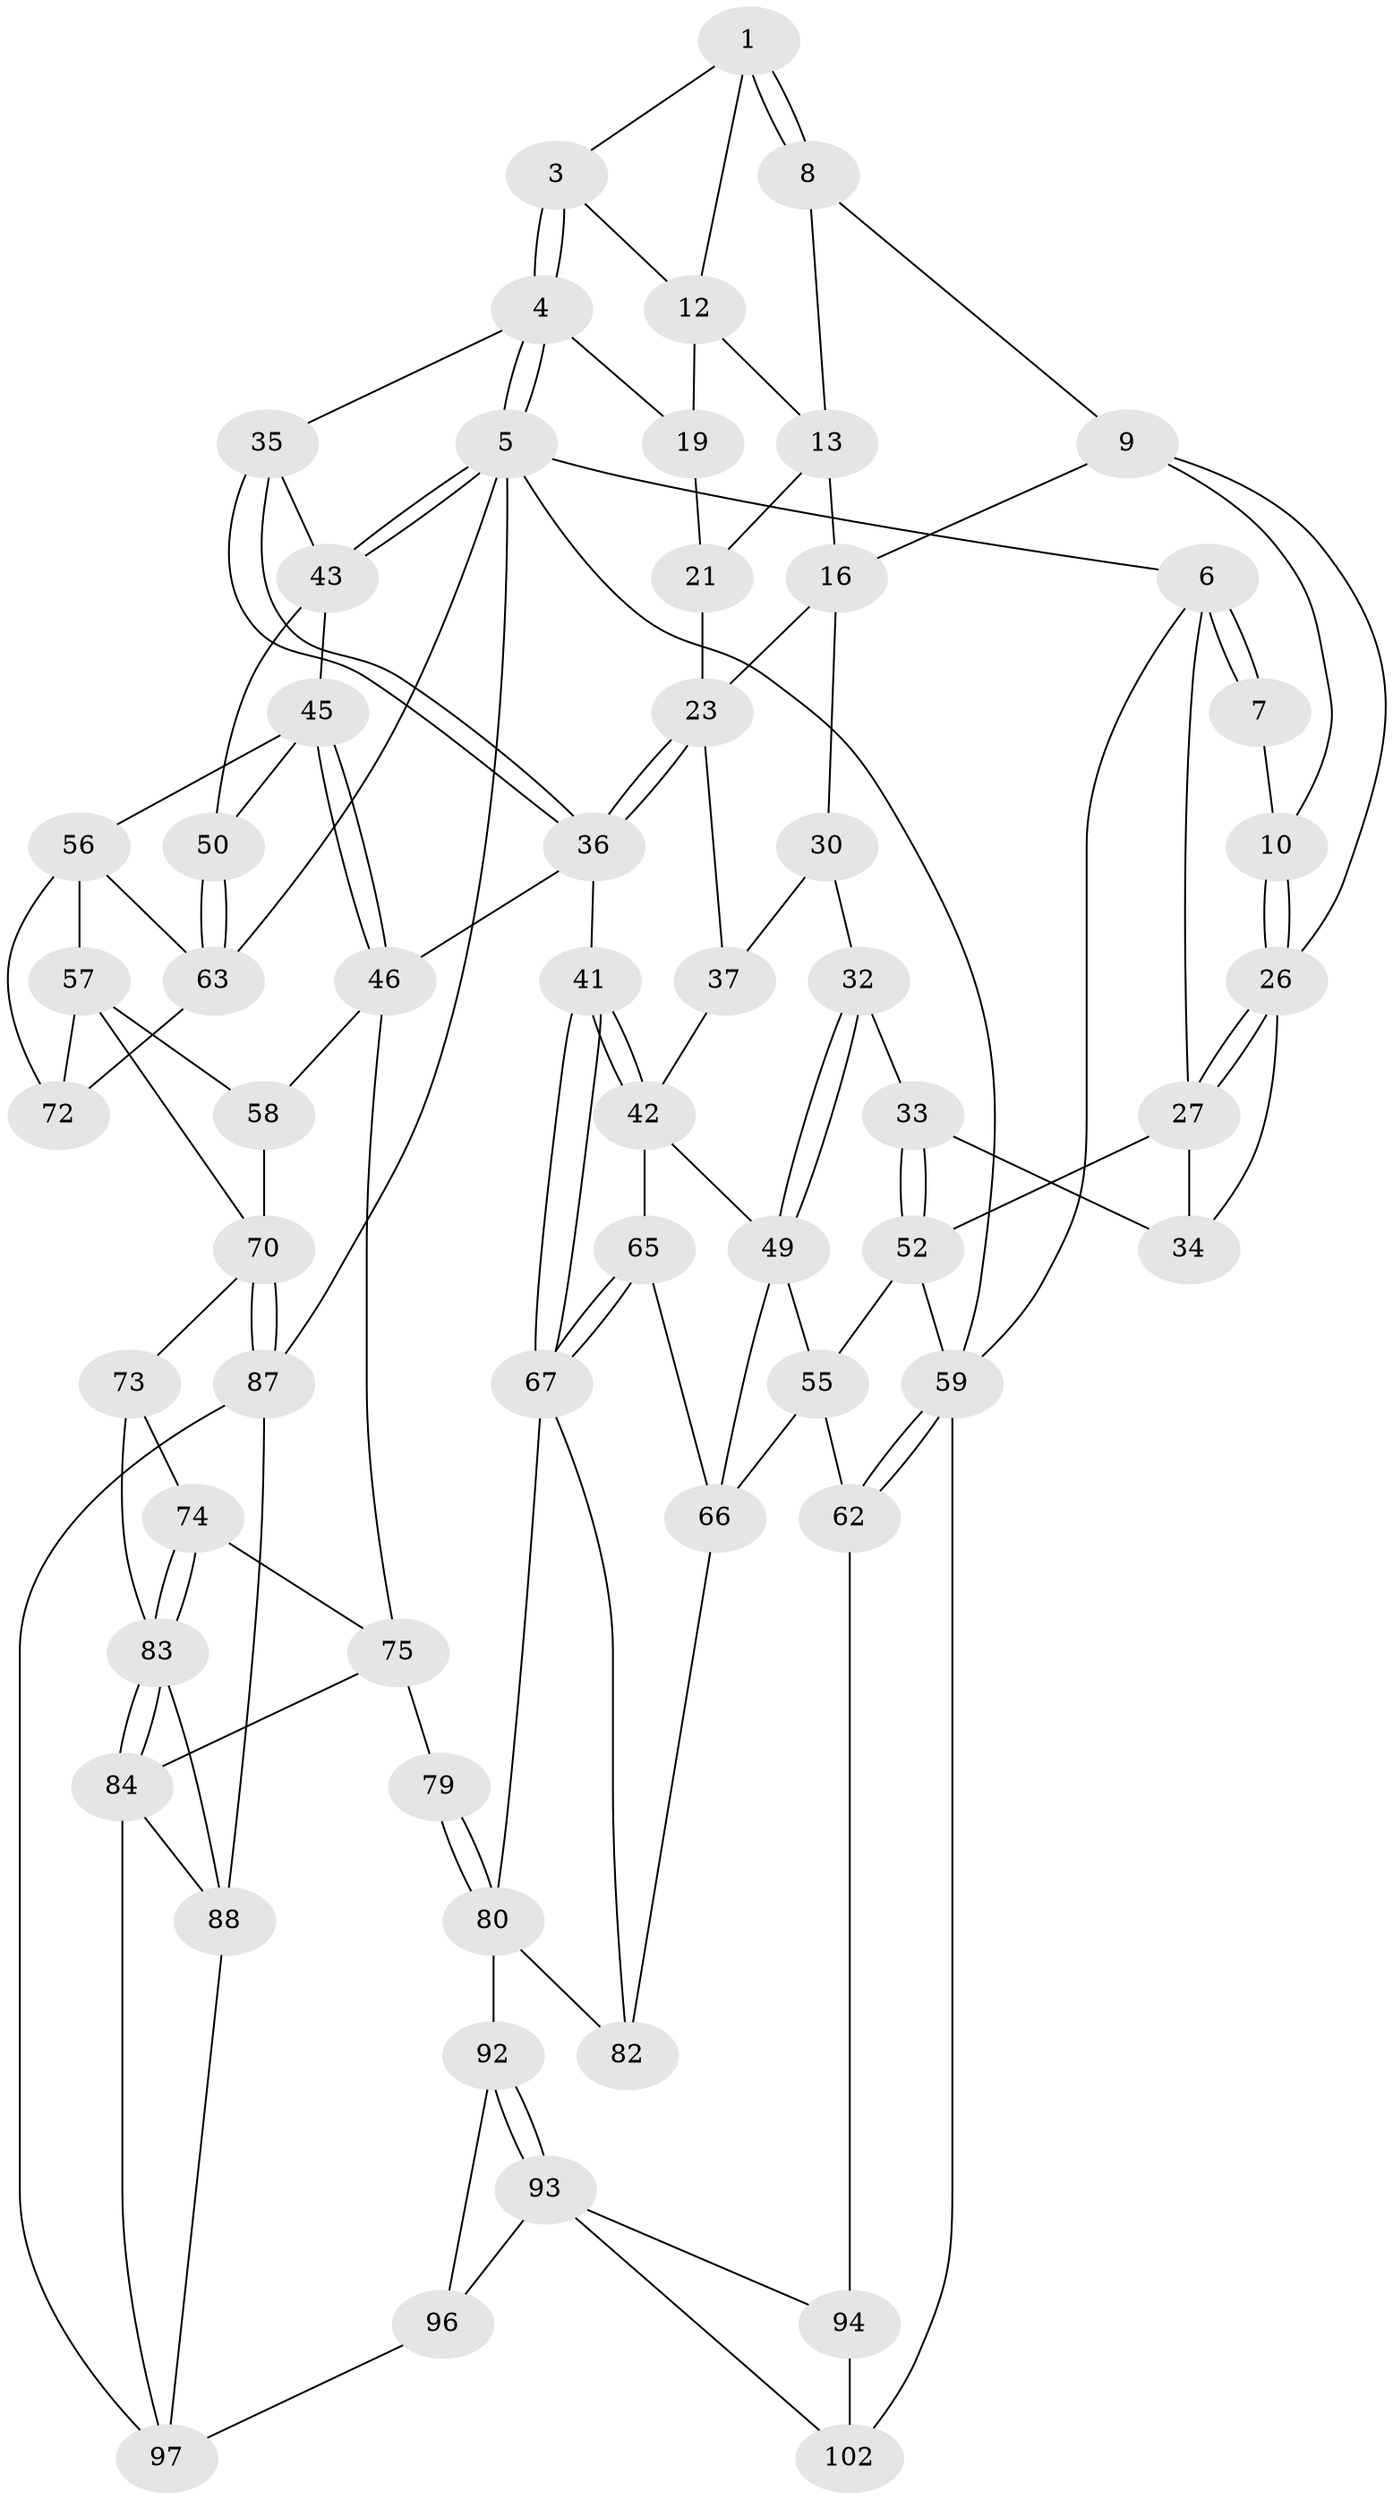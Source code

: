 // original degree distribution, {3: 0.029411764705882353, 4: 0.2549019607843137, 5: 0.46078431372549017, 6: 0.2549019607843137}
// Generated by graph-tools (version 1.1) at 2025/11/02/21/25 10:11:13]
// undirected, 60 vertices, 129 edges
graph export_dot {
graph [start="1"]
  node [color=gray90,style=filled];
  1 [pos="+0.20064653144634306+0",super="+2"];
  3 [pos="+0.660531160532394+0"];
  4 [pos="+1+0",super="+29"];
  5 [pos="+1+0",super="+76"];
  6 [pos="+0+0",super="+25"];
  7 [pos="+0.06149570123481488+0",super="+11"];
  8 [pos="+0.2077629703472429+0.0858968584447614"];
  9 [pos="+0.18217491500979643+0.12032457886102915",super="+18"];
  10 [pos="+0.05518211195347326+0.17353432354160123"];
  12 [pos="+0.5031110857008313+0.0821543865230366",super="+15"];
  13 [pos="+0.49979174821994293+0.08881974108069855",super="+14"];
  16 [pos="+0.3718379081946062+0.24650148752523193",super="+17"];
  19 [pos="+0.6970497702335203+0.2629243770259231",super="+20"];
  21 [pos="+0.5205793749886993+0.14514380063672605",super="+22"];
  23 [pos="+0.4854210217675557+0.354497911632554",super="+24"];
  26 [pos="+0.0852677913718414+0.26046097348931885",super="+28"];
  27 [pos="+0+0.2777532712219664",super="+38"];
  30 [pos="+0.2309151170114713+0.346619516897443",super="+31"];
  32 [pos="+0.14460597242220502+0.4423695200560311"];
  33 [pos="+0.12033888760609021+0.4316487775399461"];
  34 [pos="+0.0880392979053672+0.3954298104898217"];
  35 [pos="+0.7632691223004953+0.2931591456032581"];
  36 [pos="+0.5359925949942789+0.46243061174898664",super="+40"];
  37 [pos="+0.36078552602502745+0.329926249050678",super="+39"];
  41 [pos="+0.43441032602077434+0.5520168219792859"];
  42 [pos="+0.36210031752887867+0.5145983884155685",super="+48"];
  43 [pos="+1+0.3425104070117222",super="+44"];
  45 [pos="+0.8139653598620846+0.4072464038347911",super="+51"];
  46 [pos="+0.6317172761430644+0.5506463560299731",super="+47"];
  49 [pos="+0.18072434686458833+0.5368894436225324",super="+54"];
  50 [pos="+1+0.48293120014620494"];
  52 [pos="+0.040245272201269736+0.5399030454131512",super="+53"];
  55 [pos="+0.05690364734022271+0.5851322850018466",super="+61"];
  56 [pos="+0.8502797185854457+0.5290461701539623",super="+64"];
  57 [pos="+0.8116183078938964+0.5759381933346455",super="+69"];
  58 [pos="+0.7349741945392557+0.5715036294756592"];
  59 [pos="+0+0.7533121672039231",super="+60"];
  62 [pos="+0+0.7596661288738021",super="+95"];
  63 [pos="+1+0.6643603323987239",super="+77"];
  65 [pos="+0.2607473051112019+0.6270877334593649"];
  66 [pos="+0.13953952455914084+0.6493835841149335",super="+68"];
  67 [pos="+0.31953194273954616+0.7207662407615185",super="+81"];
  70 [pos="+0.7770871003470514+0.7393353684294195",super="+71"];
  72 [pos="+0.8207930991924305+0.7237425229952463"];
  73 [pos="+0.6084852164165032+0.6459632261128312"];
  74 [pos="+0.590050517439219+0.6272749625969805"];
  75 [pos="+0.5733350091834749+0.6008463423711444",super="+78"];
  79 [pos="+0.35015715358313476+0.7789200949898163"];
  80 [pos="+0.3278677924230809+0.7413061940173945",super="+91"];
  82 [pos="+0.11188208823121126+0.7318301148611137"];
  83 [pos="+0.5505723334732721+0.7747639809282663",super="+86"];
  84 [pos="+0.49428785756115823+0.8527842191224955",super="+85"];
  87 [pos="+0.7718109461295605+0.7547616185423607",super="+90"];
  88 [pos="+0.6470863222349437+0.8387861583360143",super="+89"];
  92 [pos="+0.1754757421324365+0.861306689223213"];
  93 [pos="+0.16265670567898352+0.8998743671927406",super="+100"];
  94 [pos="+0.08350516642725037+0.892102392226037",super="+101"];
  96 [pos="+0.23737984338419577+0.8613741153307181",super="+98"];
  97 [pos="+0.4067729612394516+1",super="+99"];
  102 [pos="+0.06904907189451201+1"];
  1 -- 8;
  1 -- 8;
  1 -- 3;
  1 -- 12;
  3 -- 4;
  3 -- 4;
  3 -- 12;
  4 -- 5;
  4 -- 5;
  4 -- 35;
  4 -- 19;
  5 -- 6;
  5 -- 43;
  5 -- 43;
  5 -- 59;
  5 -- 63;
  5 -- 87;
  6 -- 7 [weight=2];
  6 -- 7;
  6 -- 59;
  6 -- 27;
  7 -- 10;
  8 -- 9;
  8 -- 13;
  9 -- 10;
  9 -- 16;
  9 -- 26;
  10 -- 26;
  10 -- 26;
  12 -- 13;
  12 -- 19;
  13 -- 21;
  13 -- 16;
  16 -- 30;
  16 -- 23;
  19 -- 21 [weight=2];
  21 -- 23;
  23 -- 36;
  23 -- 36;
  23 -- 37;
  26 -- 27;
  26 -- 27;
  26 -- 34;
  27 -- 34;
  27 -- 52;
  30 -- 37 [weight=2];
  30 -- 32;
  32 -- 33;
  32 -- 49;
  32 -- 49;
  33 -- 34;
  33 -- 52;
  33 -- 52;
  35 -- 36;
  35 -- 36;
  35 -- 43;
  36 -- 41;
  36 -- 46;
  37 -- 42;
  41 -- 42;
  41 -- 42;
  41 -- 67;
  41 -- 67;
  42 -- 65;
  42 -- 49;
  43 -- 50;
  43 -- 45;
  45 -- 46;
  45 -- 46;
  45 -- 56;
  45 -- 50;
  46 -- 58;
  46 -- 75;
  49 -- 66;
  49 -- 55;
  50 -- 63;
  50 -- 63;
  52 -- 55;
  52 -- 59;
  55 -- 62;
  55 -- 66;
  56 -- 57;
  56 -- 72;
  56 -- 63;
  57 -- 58;
  57 -- 72;
  57 -- 70;
  58 -- 70;
  59 -- 62;
  59 -- 62;
  59 -- 102;
  62 -- 94 [weight=2];
  63 -- 72;
  65 -- 66;
  65 -- 67;
  65 -- 67;
  66 -- 82;
  67 -- 80;
  67 -- 82;
  70 -- 87;
  70 -- 87;
  70 -- 73;
  73 -- 74;
  73 -- 83;
  74 -- 75;
  74 -- 83;
  74 -- 83;
  75 -- 79;
  75 -- 84;
  79 -- 80;
  79 -- 80;
  80 -- 82;
  80 -- 92;
  83 -- 84;
  83 -- 84;
  83 -- 88;
  84 -- 97;
  84 -- 88;
  87 -- 88;
  87 -- 97;
  88 -- 97;
  92 -- 93;
  92 -- 93;
  92 -- 96;
  93 -- 94;
  93 -- 102;
  93 -- 96;
  94 -- 102;
  96 -- 97;
}
